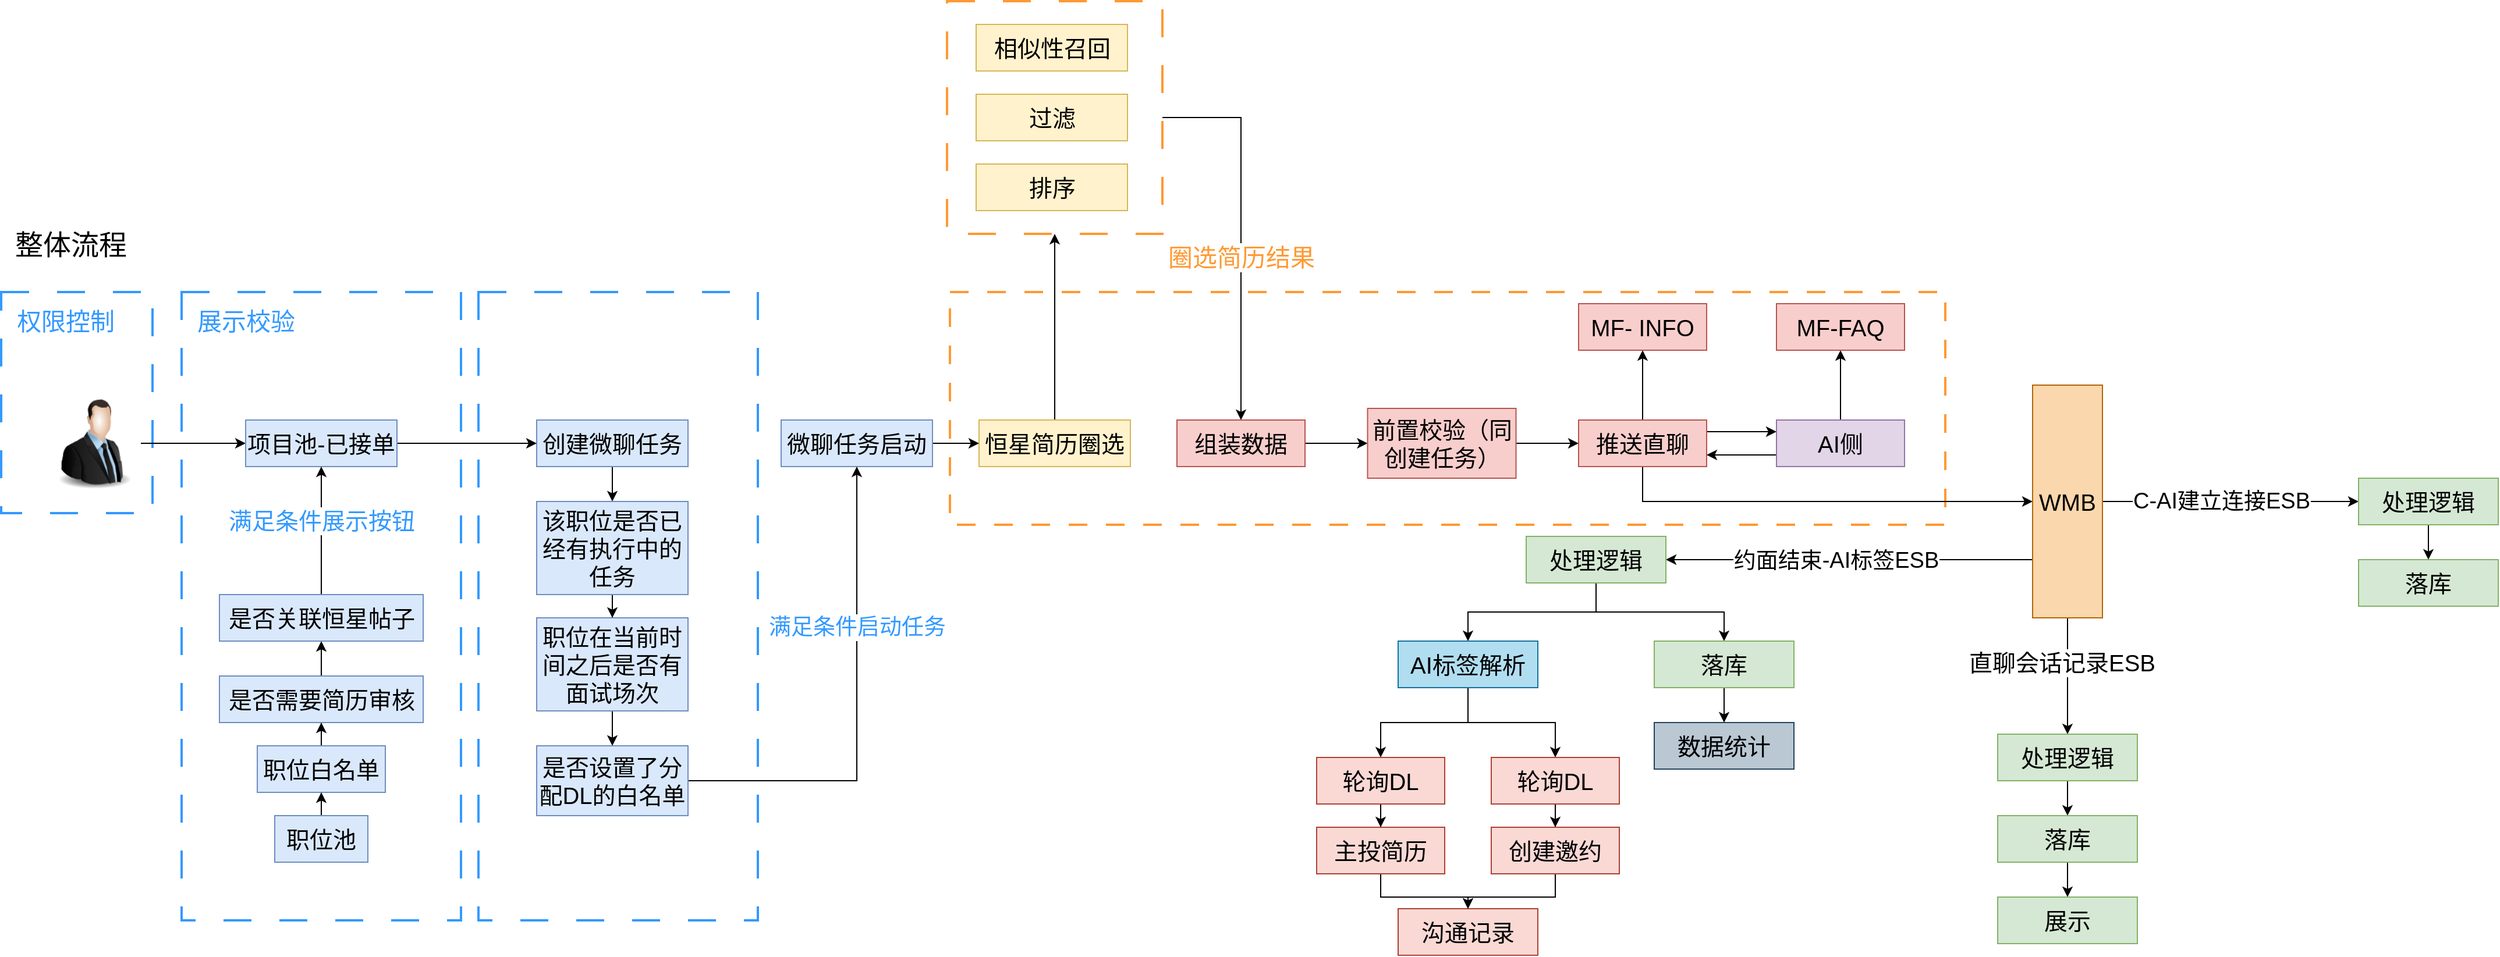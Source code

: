 <mxfile version="21.6.1" type="github">
  <diagram name="第 1 页" id="2LPgw6x0lP4YFarTiaSZ">
    <mxGraphModel dx="2736" dy="1776" grid="1" gridSize="10" guides="1" tooltips="1" connect="1" arrows="1" fold="1" page="0" pageScale="1" pageWidth="827" pageHeight="1169" math="0" shadow="0">
      <root>
        <mxCell id="0" />
        <mxCell id="1" parent="0" />
        <mxCell id="FMsZeif13KGJiMdeBh8e-33" value="" style="rounded=0;whiteSpace=wrap;html=1;dashed=1;dashPattern=8 8;strokeColor=#FF9933;strokeWidth=2;" parent="1" vertex="1">
          <mxGeometry x="255" y="-540" width="855" height="200" as="geometry" />
        </mxCell>
        <mxCell id="YFNmjtGdTgRsqBSVT-xc-40" style="edgeStyle=orthogonalEdgeStyle;rounded=0;orthogonalLoop=1;jettySize=auto;html=1;entryX=0.5;entryY=0;entryDx=0;entryDy=0;" edge="1" parent="1" source="YFNmjtGdTgRsqBSVT-xc-38" target="FMsZeif13KGJiMdeBh8e-42">
          <mxGeometry relative="1" as="geometry" />
        </mxCell>
        <mxCell id="YFNmjtGdTgRsqBSVT-xc-42" value="圈选简历结果" style="edgeLabel;html=1;align=center;verticalAlign=middle;resizable=0;points=[];fontSize=21;fontColor=#FF9933;" vertex="1" connectable="0" parent="YFNmjtGdTgRsqBSVT-xc-40">
          <mxGeometry x="0.022" y="-1" relative="1" as="geometry">
            <mxPoint x="1" y="20" as="offset" />
          </mxGeometry>
        </mxCell>
        <mxCell id="YFNmjtGdTgRsqBSVT-xc-38" value="" style="rounded=0;whiteSpace=wrap;html=1;dashed=1;strokeWidth=2;strokeColor=#FF9933;dashPattern=12 12;" vertex="1" parent="1">
          <mxGeometry x="252.5" y="-790" width="185" height="200" as="geometry" />
        </mxCell>
        <mxCell id="YFNmjtGdTgRsqBSVT-xc-25" value="" style="rounded=0;whiteSpace=wrap;html=1;dashed=1;strokeWidth=2;strokeColor=#3399FF;dashPattern=12 12;" vertex="1" parent="1">
          <mxGeometry x="-150" y="-540" width="240" height="540" as="geometry" />
        </mxCell>
        <mxCell id="YFNmjtGdTgRsqBSVT-xc-14" value="" style="rounded=0;whiteSpace=wrap;html=1;dashed=1;strokeWidth=2;strokeColor=#3399FF;dashPattern=12 12;" vertex="1" parent="1">
          <mxGeometry x="-560" y="-540" width="130" height="190" as="geometry" />
        </mxCell>
        <mxCell id="YFNmjtGdTgRsqBSVT-xc-12" value="" style="rounded=0;whiteSpace=wrap;html=1;dashed=1;strokeWidth=2;strokeColor=#3399FF;dashPattern=12 12;" vertex="1" parent="1">
          <mxGeometry x="-405" y="-540" width="240" height="540" as="geometry" />
        </mxCell>
        <mxCell id="YFNmjtGdTgRsqBSVT-xc-2" style="edgeStyle=orthogonalEdgeStyle;rounded=0;orthogonalLoop=1;jettySize=auto;html=1;entryX=0;entryY=0.5;entryDx=0;entryDy=0;" edge="1" parent="1" source="FMsZeif13KGJiMdeBh8e-35" target="YFNmjtGdTgRsqBSVT-xc-1">
          <mxGeometry relative="1" as="geometry" />
        </mxCell>
        <mxCell id="FMsZeif13KGJiMdeBh8e-35" value="" style="image;html=1;image=img/lib/clip_art/people/Suit_Man_128x128.png;rounded=0;" parent="1" vertex="1">
          <mxGeometry x="-520" y="-450" width="80" height="80" as="geometry" />
        </mxCell>
        <mxCell id="FMsZeif13KGJiMdeBh8e-36" value="整体流程" style="text;html=1;strokeColor=none;fillColor=none;align=center;verticalAlign=middle;whiteSpace=wrap;rounded=0;fontSize=24;" parent="1" vertex="1">
          <mxGeometry x="-560" y="-600" width="120" height="40" as="geometry" />
        </mxCell>
        <mxCell id="YFNmjtGdTgRsqBSVT-xc-27" value="" style="edgeStyle=orthogonalEdgeStyle;rounded=0;orthogonalLoop=1;jettySize=auto;html=1;" edge="1" parent="1" source="FMsZeif13KGJiMdeBh8e-38" target="YFNmjtGdTgRsqBSVT-xc-26">
          <mxGeometry relative="1" as="geometry" />
        </mxCell>
        <mxCell id="FMsZeif13KGJiMdeBh8e-38" value="创建微聊任务" style="whiteSpace=wrap;html=1;verticalAlign=middle;labelBackgroundColor=none;fontSize=20;fillColor=#dae8fc;strokeColor=#6c8ebf;rounded=0;" parent="1" vertex="1">
          <mxGeometry x="-100" y="-430" width="130" height="40" as="geometry" />
        </mxCell>
        <mxCell id="YFNmjtGdTgRsqBSVT-xc-39" style="edgeStyle=orthogonalEdgeStyle;rounded=0;orthogonalLoop=1;jettySize=auto;html=1;" edge="1" parent="1" source="FMsZeif13KGJiMdeBh8e-40" target="YFNmjtGdTgRsqBSVT-xc-38">
          <mxGeometry relative="1" as="geometry" />
        </mxCell>
        <mxCell id="FMsZeif13KGJiMdeBh8e-40" value="恒星简历圈选" style="whiteSpace=wrap;html=1;verticalAlign=middle;labelBackgroundColor=none;fontSize=20;fillColor=#fff2cc;strokeColor=#d6b656;rounded=0;" parent="1" vertex="1">
          <mxGeometry x="280" y="-430" width="130" height="40" as="geometry" />
        </mxCell>
        <mxCell id="YFNmjtGdTgRsqBSVT-xc-72" value="" style="edgeStyle=orthogonalEdgeStyle;rounded=0;orthogonalLoop=1;jettySize=auto;html=1;" edge="1" parent="1" source="FMsZeif13KGJiMdeBh8e-42" target="YFNmjtGdTgRsqBSVT-xc-71">
          <mxGeometry relative="1" as="geometry" />
        </mxCell>
        <mxCell id="FMsZeif13KGJiMdeBh8e-42" value="组装数据" style="whiteSpace=wrap;html=1;verticalAlign=middle;labelBackgroundColor=none;fontSize=20;fillColor=#f8cecc;strokeColor=#b85450;rounded=0;" parent="1" vertex="1">
          <mxGeometry x="450" y="-430" width="110" height="40" as="geometry" />
        </mxCell>
        <mxCell id="FMsZeif13KGJiMdeBh8e-43" value="" style="edgeStyle=orthogonalEdgeStyle;rounded=0;orthogonalLoop=1;jettySize=auto;html=1;" parent="1" source="FMsZeif13KGJiMdeBh8e-44" target="FMsZeif13KGJiMdeBh8e-57" edge="1">
          <mxGeometry relative="1" as="geometry">
            <Array as="points">
              <mxPoint x="935" y="-420" />
              <mxPoint x="935" y="-420" />
            </Array>
          </mxGeometry>
        </mxCell>
        <mxCell id="FMsZeif13KGJiMdeBh8e-60" style="edgeStyle=orthogonalEdgeStyle;rounded=0;orthogonalLoop=1;jettySize=auto;html=1;entryX=0;entryY=0.5;entryDx=0;entryDy=0;" parent="1" source="FMsZeif13KGJiMdeBh8e-44" target="FMsZeif13KGJiMdeBh8e-47" edge="1">
          <mxGeometry relative="1" as="geometry">
            <Array as="points">
              <mxPoint x="850" y="-360" />
            </Array>
          </mxGeometry>
        </mxCell>
        <mxCell id="YFNmjtGdTgRsqBSVT-xc-44" style="edgeStyle=orthogonalEdgeStyle;rounded=0;orthogonalLoop=1;jettySize=auto;html=1;entryX=0.5;entryY=1;entryDx=0;entryDy=0;" edge="1" parent="1" source="FMsZeif13KGJiMdeBh8e-44" target="YFNmjtGdTgRsqBSVT-xc-43">
          <mxGeometry relative="1" as="geometry" />
        </mxCell>
        <mxCell id="FMsZeif13KGJiMdeBh8e-44" value="推送直聊" style="whiteSpace=wrap;html=1;verticalAlign=middle;labelBackgroundColor=none;fontSize=20;fillColor=#f8cecc;strokeColor=#b85450;rounded=0;" parent="1" vertex="1">
          <mxGeometry x="795" y="-430" width="110" height="40" as="geometry" />
        </mxCell>
        <mxCell id="FMsZeif13KGJiMdeBh8e-46" style="edgeStyle=orthogonalEdgeStyle;orthogonalLoop=1;jettySize=auto;html=1;entryX=1;entryY=0.5;entryDx=0;entryDy=0;" parent="1" source="FMsZeif13KGJiMdeBh8e-47" target="FMsZeif13KGJiMdeBh8e-52" edge="1">
          <mxGeometry relative="1" as="geometry">
            <Array as="points">
              <mxPoint x="1165" y="-310" />
              <mxPoint x="1165" y="-310" />
            </Array>
          </mxGeometry>
        </mxCell>
        <mxCell id="YFNmjtGdTgRsqBSVT-xc-46" value="约面结束-AI标签ESB" style="edgeLabel;html=1;align=center;verticalAlign=middle;resizable=0;points=[];fontSize=19;" vertex="1" connectable="0" parent="FMsZeif13KGJiMdeBh8e-46">
          <mxGeometry x="0.071" y="1" relative="1" as="geometry">
            <mxPoint x="-1" as="offset" />
          </mxGeometry>
        </mxCell>
        <mxCell id="YFNmjtGdTgRsqBSVT-xc-48" style="edgeStyle=orthogonalEdgeStyle;rounded=0;orthogonalLoop=1;jettySize=auto;html=1;entryX=0.5;entryY=0;entryDx=0;entryDy=0;" edge="1" parent="1" source="FMsZeif13KGJiMdeBh8e-47" target="YFNmjtGdTgRsqBSVT-xc-47">
          <mxGeometry relative="1" as="geometry" />
        </mxCell>
        <mxCell id="YFNmjtGdTgRsqBSVT-xc-49" value="直聊会话记录ESB" style="edgeLabel;html=1;align=center;verticalAlign=middle;resizable=0;points=[];fontSize=20;" vertex="1" connectable="0" parent="YFNmjtGdTgRsqBSVT-xc-48">
          <mxGeometry x="-0.238" y="-5" relative="1" as="geometry">
            <mxPoint as="offset" />
          </mxGeometry>
        </mxCell>
        <mxCell id="YFNmjtGdTgRsqBSVT-xc-55" style="edgeStyle=orthogonalEdgeStyle;rounded=0;orthogonalLoop=1;jettySize=auto;html=1;entryX=0;entryY=0.5;entryDx=0;entryDy=0;" edge="1" parent="1" source="FMsZeif13KGJiMdeBh8e-47" target="YFNmjtGdTgRsqBSVT-xc-54">
          <mxGeometry relative="1" as="geometry" />
        </mxCell>
        <mxCell id="YFNmjtGdTgRsqBSVT-xc-56" value="C-AI建立连接ESB" style="edgeLabel;html=1;align=center;verticalAlign=middle;resizable=0;points=[];fontSize=19;" vertex="1" connectable="0" parent="YFNmjtGdTgRsqBSVT-xc-55">
          <mxGeometry x="-0.176" y="1" relative="1" as="geometry">
            <mxPoint x="11" y="1" as="offset" />
          </mxGeometry>
        </mxCell>
        <mxCell id="FMsZeif13KGJiMdeBh8e-47" value="WMB" style="whiteSpace=wrap;html=1;verticalAlign=middle;labelBackgroundColor=none;fontSize=20;fillColor=#fad7ac;strokeColor=#b46504;rounded=0;" parent="1" vertex="1">
          <mxGeometry x="1185" y="-460" width="60" height="200" as="geometry" />
        </mxCell>
        <mxCell id="YFNmjtGdTgRsqBSVT-xc-76" style="edgeStyle=orthogonalEdgeStyle;rounded=0;orthogonalLoop=1;jettySize=auto;html=1;" edge="1" parent="1" source="FMsZeif13KGJiMdeBh8e-52" target="FMsZeif13KGJiMdeBh8e-63">
          <mxGeometry relative="1" as="geometry" />
        </mxCell>
        <mxCell id="YFNmjtGdTgRsqBSVT-xc-79" value="" style="edgeStyle=orthogonalEdgeStyle;rounded=0;orthogonalLoop=1;jettySize=auto;html=1;" edge="1" parent="1" source="FMsZeif13KGJiMdeBh8e-52" target="YFNmjtGdTgRsqBSVT-xc-78">
          <mxGeometry relative="1" as="geometry" />
        </mxCell>
        <mxCell id="FMsZeif13KGJiMdeBh8e-52" value="处理逻辑" style="whiteSpace=wrap;html=1;verticalAlign=middle;labelBackgroundColor=none;fontSize=20;fillColor=#d5e8d4;strokeColor=#82b366;rounded=0;" parent="1" vertex="1">
          <mxGeometry x="750" y="-330" width="120" height="40" as="geometry" />
        </mxCell>
        <mxCell id="FMsZeif13KGJiMdeBh8e-61" style="edgeStyle=orthogonalEdgeStyle;rounded=0;orthogonalLoop=1;jettySize=auto;html=1;entryX=1;entryY=0.75;entryDx=0;entryDy=0;" parent="1" source="FMsZeif13KGJiMdeBh8e-57" target="FMsZeif13KGJiMdeBh8e-44" edge="1">
          <mxGeometry relative="1" as="geometry">
            <Array as="points">
              <mxPoint x="945" y="-400" />
              <mxPoint x="945" y="-400" />
            </Array>
          </mxGeometry>
        </mxCell>
        <mxCell id="YFNmjtGdTgRsqBSVT-xc-45" style="edgeStyle=orthogonalEdgeStyle;rounded=0;orthogonalLoop=1;jettySize=auto;html=1;entryX=0.5;entryY=1;entryDx=0;entryDy=0;" edge="1" parent="1" source="FMsZeif13KGJiMdeBh8e-57" target="FMsZeif13KGJiMdeBh8e-58">
          <mxGeometry relative="1" as="geometry" />
        </mxCell>
        <mxCell id="FMsZeif13KGJiMdeBh8e-57" value="AI侧" style="whiteSpace=wrap;html=1;verticalAlign=middle;labelBackgroundColor=none;fontSize=20;fillColor=#e1d5e7;strokeColor=#9673a6;rounded=0;" parent="1" vertex="1">
          <mxGeometry x="965" y="-430" width="110" height="40" as="geometry" />
        </mxCell>
        <mxCell id="FMsZeif13KGJiMdeBh8e-58" value="MF-FAQ" style="whiteSpace=wrap;html=1;verticalAlign=middle;labelBackgroundColor=none;fontSize=20;fillColor=#f8cecc;strokeColor=#b85450;rounded=0;" parent="1" vertex="1">
          <mxGeometry x="965" y="-530" width="110" height="40" as="geometry" />
        </mxCell>
        <mxCell id="FMsZeif13KGJiMdeBh8e-76" style="edgeStyle=orthogonalEdgeStyle;rounded=0;orthogonalLoop=1;jettySize=auto;html=1;entryX=0.5;entryY=0;entryDx=0;entryDy=0;" parent="1" source="FMsZeif13KGJiMdeBh8e-63" target="FMsZeif13KGJiMdeBh8e-75" edge="1">
          <mxGeometry relative="1" as="geometry" />
        </mxCell>
        <mxCell id="FMsZeif13KGJiMdeBh8e-77" style="edgeStyle=orthogonalEdgeStyle;rounded=0;orthogonalLoop=1;jettySize=auto;html=1;entryX=0.5;entryY=0;entryDx=0;entryDy=0;" parent="1" source="FMsZeif13KGJiMdeBh8e-63" target="FMsZeif13KGJiMdeBh8e-74" edge="1">
          <mxGeometry relative="1" as="geometry" />
        </mxCell>
        <mxCell id="FMsZeif13KGJiMdeBh8e-63" value="AI标签解析" style="whiteSpace=wrap;html=1;verticalAlign=middle;labelBackgroundColor=none;fontSize=20;fillColor=#b1ddf0;strokeColor=#10739e;rounded=0;" parent="1" vertex="1">
          <mxGeometry x="640" y="-240" width="120" height="40" as="geometry" />
        </mxCell>
        <mxCell id="FMsZeif13KGJiMdeBh8e-65" value="数据统计" style="whiteSpace=wrap;html=1;verticalAlign=middle;labelBackgroundColor=none;fontSize=20;fillColor=#bac8d3;strokeColor=#23445d;rounded=0;" parent="1" vertex="1">
          <mxGeometry x="860" y="-170" width="120" height="40" as="geometry" />
        </mxCell>
        <mxCell id="YFNmjtGdTgRsqBSVT-xc-69" style="edgeStyle=orthogonalEdgeStyle;rounded=0;orthogonalLoop=1;jettySize=auto;html=1;entryX=0.5;entryY=0;entryDx=0;entryDy=0;" edge="1" parent="1" source="FMsZeif13KGJiMdeBh8e-74" target="YFNmjtGdTgRsqBSVT-xc-68">
          <mxGeometry relative="1" as="geometry" />
        </mxCell>
        <mxCell id="FMsZeif13KGJiMdeBh8e-74" value="轮询DL" style="whiteSpace=wrap;html=1;verticalAlign=middle;labelBackgroundColor=none;fontSize=20;fillColor=#fad9d5;strokeColor=#ae4132;rounded=0;" parent="1" vertex="1">
          <mxGeometry x="720" y="-140" width="110" height="40" as="geometry" />
        </mxCell>
        <mxCell id="YFNmjtGdTgRsqBSVT-xc-65" style="edgeStyle=orthogonalEdgeStyle;rounded=0;orthogonalLoop=1;jettySize=auto;html=1;" edge="1" parent="1" source="FMsZeif13KGJiMdeBh8e-75" target="YFNmjtGdTgRsqBSVT-xc-63">
          <mxGeometry relative="1" as="geometry" />
        </mxCell>
        <mxCell id="FMsZeif13KGJiMdeBh8e-75" value="轮询DL" style="whiteSpace=wrap;html=1;verticalAlign=middle;labelBackgroundColor=none;fontSize=20;fillColor=#fad9d5;strokeColor=#ae4132;rounded=0;" parent="1" vertex="1">
          <mxGeometry x="570" y="-140" width="110" height="40" as="geometry" />
        </mxCell>
        <mxCell id="FMsZeif13KGJiMdeBh8e-78" value="沟通记录" style="whiteSpace=wrap;html=1;verticalAlign=middle;labelBackgroundColor=none;fontSize=20;fillColor=#fad9d5;strokeColor=#ae4132;rounded=0;" parent="1" vertex="1">
          <mxGeometry x="640" y="-10" width="120" height="40" as="geometry" />
        </mxCell>
        <mxCell id="YFNmjtGdTgRsqBSVT-xc-11" style="edgeStyle=orthogonalEdgeStyle;rounded=0;orthogonalLoop=1;jettySize=auto;html=1;" edge="1" parent="1" source="YFNmjtGdTgRsqBSVT-xc-1" target="FMsZeif13KGJiMdeBh8e-38">
          <mxGeometry relative="1" as="geometry" />
        </mxCell>
        <mxCell id="YFNmjtGdTgRsqBSVT-xc-1" value="项目池-已接单" style="whiteSpace=wrap;html=1;verticalAlign=middle;labelBackgroundColor=none;fontSize=20;fillColor=#dae8fc;strokeColor=#6c8ebf;rounded=0;" vertex="1" parent="1">
          <mxGeometry x="-350" y="-430" width="130" height="40" as="geometry" />
        </mxCell>
        <mxCell id="YFNmjtGdTgRsqBSVT-xc-6" value="" style="edgeStyle=orthogonalEdgeStyle;rounded=0;orthogonalLoop=1;jettySize=auto;html=1;" edge="1" parent="1" source="YFNmjtGdTgRsqBSVT-xc-3" target="YFNmjtGdTgRsqBSVT-xc-5">
          <mxGeometry relative="1" as="geometry" />
        </mxCell>
        <mxCell id="YFNmjtGdTgRsqBSVT-xc-3" value="职位池" style="whiteSpace=wrap;html=1;verticalAlign=middle;labelBackgroundColor=none;fontSize=20;fillColor=#dae8fc;strokeColor=#6c8ebf;rounded=0;" vertex="1" parent="1">
          <mxGeometry x="-325" y="-90" width="80" height="40" as="geometry" />
        </mxCell>
        <mxCell id="YFNmjtGdTgRsqBSVT-xc-8" value="" style="edgeStyle=orthogonalEdgeStyle;rounded=0;orthogonalLoop=1;jettySize=auto;html=1;" edge="1" parent="1" source="YFNmjtGdTgRsqBSVT-xc-5" target="YFNmjtGdTgRsqBSVT-xc-7">
          <mxGeometry relative="1" as="geometry" />
        </mxCell>
        <mxCell id="YFNmjtGdTgRsqBSVT-xc-5" value="职位白名单" style="whiteSpace=wrap;html=1;verticalAlign=middle;labelBackgroundColor=none;fontSize=20;fillColor=#dae8fc;strokeColor=#6c8ebf;rounded=0;" vertex="1" parent="1">
          <mxGeometry x="-340" y="-150" width="110" height="40" as="geometry" />
        </mxCell>
        <mxCell id="YFNmjtGdTgRsqBSVT-xc-22" value="" style="edgeStyle=orthogonalEdgeStyle;rounded=0;orthogonalLoop=1;jettySize=auto;html=1;" edge="1" parent="1" source="YFNmjtGdTgRsqBSVT-xc-7" target="YFNmjtGdTgRsqBSVT-xc-21">
          <mxGeometry relative="1" as="geometry" />
        </mxCell>
        <mxCell id="YFNmjtGdTgRsqBSVT-xc-7" value="是否需要简历审核" style="whiteSpace=wrap;html=1;verticalAlign=middle;labelBackgroundColor=none;fontSize=20;fillColor=#dae8fc;strokeColor=#6c8ebf;rounded=0;" vertex="1" parent="1">
          <mxGeometry x="-372.5" y="-210" width="175" height="40" as="geometry" />
        </mxCell>
        <mxCell id="YFNmjtGdTgRsqBSVT-xc-13" value="展示校验" style="text;html=1;strokeColor=none;fillColor=none;align=center;verticalAlign=middle;rounded=0;fontSize=21;fontColor=#3399FF;" vertex="1" parent="1">
          <mxGeometry x="-405" y="-540" width="110" height="50" as="geometry" />
        </mxCell>
        <mxCell id="YFNmjtGdTgRsqBSVT-xc-15" value="权限控制" style="text;html=1;strokeColor=none;fillColor=none;align=center;verticalAlign=middle;rounded=0;fontSize=21;fontColor=#3399FF;" vertex="1" parent="1">
          <mxGeometry x="-560" y="-540" width="110" height="50" as="geometry" />
        </mxCell>
        <mxCell id="YFNmjtGdTgRsqBSVT-xc-19" style="edgeStyle=orthogonalEdgeStyle;rounded=0;orthogonalLoop=1;jettySize=auto;html=1;entryX=0;entryY=0.5;entryDx=0;entryDy=0;" edge="1" parent="1" source="YFNmjtGdTgRsqBSVT-xc-17" target="FMsZeif13KGJiMdeBh8e-40">
          <mxGeometry relative="1" as="geometry" />
        </mxCell>
        <mxCell id="YFNmjtGdTgRsqBSVT-xc-17" value="微聊任务启动" style="whiteSpace=wrap;html=1;verticalAlign=middle;labelBackgroundColor=none;fontSize=20;fillColor=#dae8fc;strokeColor=#6c8ebf;rounded=0;" vertex="1" parent="1">
          <mxGeometry x="110" y="-430" width="130" height="40" as="geometry" />
        </mxCell>
        <mxCell id="YFNmjtGdTgRsqBSVT-xc-23" style="edgeStyle=orthogonalEdgeStyle;rounded=0;orthogonalLoop=1;jettySize=auto;html=1;" edge="1" parent="1" source="YFNmjtGdTgRsqBSVT-xc-21" target="YFNmjtGdTgRsqBSVT-xc-1">
          <mxGeometry relative="1" as="geometry" />
        </mxCell>
        <mxCell id="YFNmjtGdTgRsqBSVT-xc-24" value="满足条件展示按钮" style="edgeLabel;html=1;align=center;verticalAlign=middle;resizable=0;points=[];fontSize=20;fontColor=#3399FF;" vertex="1" connectable="0" parent="YFNmjtGdTgRsqBSVT-xc-23">
          <mxGeometry x="0.164" relative="1" as="geometry">
            <mxPoint as="offset" />
          </mxGeometry>
        </mxCell>
        <mxCell id="YFNmjtGdTgRsqBSVT-xc-21" value="是否关联恒星帖子" style="whiteSpace=wrap;html=1;verticalAlign=middle;labelBackgroundColor=none;fontSize=20;fillColor=#dae8fc;strokeColor=#6c8ebf;rounded=0;" vertex="1" parent="1">
          <mxGeometry x="-372.5" y="-280" width="175" height="40" as="geometry" />
        </mxCell>
        <mxCell id="YFNmjtGdTgRsqBSVT-xc-29" value="" style="edgeStyle=orthogonalEdgeStyle;rounded=0;orthogonalLoop=1;jettySize=auto;html=1;" edge="1" parent="1" source="YFNmjtGdTgRsqBSVT-xc-26" target="YFNmjtGdTgRsqBSVT-xc-28">
          <mxGeometry relative="1" as="geometry" />
        </mxCell>
        <mxCell id="YFNmjtGdTgRsqBSVT-xc-26" value="该职位是否已经有执行中的任务" style="whiteSpace=wrap;html=1;verticalAlign=middle;labelBackgroundColor=none;fontSize=20;fillColor=#dae8fc;strokeColor=#6c8ebf;rounded=0;" vertex="1" parent="1">
          <mxGeometry x="-100" y="-360" width="130" height="80" as="geometry" />
        </mxCell>
        <mxCell id="YFNmjtGdTgRsqBSVT-xc-31" value="" style="edgeStyle=orthogonalEdgeStyle;rounded=0;orthogonalLoop=1;jettySize=auto;html=1;" edge="1" parent="1" source="YFNmjtGdTgRsqBSVT-xc-28" target="YFNmjtGdTgRsqBSVT-xc-30">
          <mxGeometry relative="1" as="geometry" />
        </mxCell>
        <mxCell id="YFNmjtGdTgRsqBSVT-xc-28" value="职位在当前时间之后是否有面试场次" style="whiteSpace=wrap;html=1;verticalAlign=middle;labelBackgroundColor=none;fontSize=20;fillColor=#dae8fc;strokeColor=#6c8ebf;rounded=0;" vertex="1" parent="1">
          <mxGeometry x="-100" y="-260" width="130" height="80" as="geometry" />
        </mxCell>
        <mxCell id="YFNmjtGdTgRsqBSVT-xc-32" style="edgeStyle=orthogonalEdgeStyle;rounded=0;orthogonalLoop=1;jettySize=auto;html=1;entryX=0.5;entryY=1;entryDx=0;entryDy=0;" edge="1" parent="1" source="YFNmjtGdTgRsqBSVT-xc-30" target="YFNmjtGdTgRsqBSVT-xc-17">
          <mxGeometry relative="1" as="geometry" />
        </mxCell>
        <mxCell id="YFNmjtGdTgRsqBSVT-xc-33" value="满足条件启动任务" style="edgeLabel;html=1;align=center;verticalAlign=middle;resizable=0;points=[];fontSize=19;fontColor=#3399FF;" vertex="1" connectable="0" parent="YFNmjtGdTgRsqBSVT-xc-32">
          <mxGeometry x="0.335" relative="1" as="geometry">
            <mxPoint as="offset" />
          </mxGeometry>
        </mxCell>
        <mxCell id="YFNmjtGdTgRsqBSVT-xc-30" value="是否设置了分配DL的白名单" style="whiteSpace=wrap;html=1;verticalAlign=middle;labelBackgroundColor=none;fontSize=20;fillColor=#dae8fc;strokeColor=#6c8ebf;rounded=0;" vertex="1" parent="1">
          <mxGeometry x="-100" y="-150" width="130" height="60" as="geometry" />
        </mxCell>
        <mxCell id="YFNmjtGdTgRsqBSVT-xc-34" value="相似性召回" style="whiteSpace=wrap;html=1;verticalAlign=middle;labelBackgroundColor=none;fontSize=20;fillColor=#fff2cc;strokeColor=#d6b656;rounded=0;" vertex="1" parent="1">
          <mxGeometry x="277.5" y="-770" width="130" height="40" as="geometry" />
        </mxCell>
        <mxCell id="YFNmjtGdTgRsqBSVT-xc-36" value="过滤" style="whiteSpace=wrap;html=1;verticalAlign=middle;labelBackgroundColor=none;fontSize=20;fillColor=#fff2cc;strokeColor=#d6b656;rounded=0;" vertex="1" parent="1">
          <mxGeometry x="277.5" y="-710" width="130" height="40" as="geometry" />
        </mxCell>
        <mxCell id="YFNmjtGdTgRsqBSVT-xc-37" value="排序" style="whiteSpace=wrap;html=1;verticalAlign=middle;labelBackgroundColor=none;fontSize=20;fillColor=#fff2cc;strokeColor=#d6b656;rounded=0;" vertex="1" parent="1">
          <mxGeometry x="277.5" y="-650" width="130" height="40" as="geometry" />
        </mxCell>
        <mxCell id="YFNmjtGdTgRsqBSVT-xc-43" value="MF- INFO" style="whiteSpace=wrap;html=1;verticalAlign=middle;labelBackgroundColor=none;fontSize=20;fillColor=#f8cecc;strokeColor=#b85450;rounded=0;" vertex="1" parent="1">
          <mxGeometry x="795" y="-530" width="110" height="40" as="geometry" />
        </mxCell>
        <mxCell id="YFNmjtGdTgRsqBSVT-xc-51" value="" style="edgeStyle=orthogonalEdgeStyle;rounded=0;orthogonalLoop=1;jettySize=auto;html=1;" edge="1" parent="1" source="YFNmjtGdTgRsqBSVT-xc-47" target="YFNmjtGdTgRsqBSVT-xc-50">
          <mxGeometry relative="1" as="geometry" />
        </mxCell>
        <mxCell id="YFNmjtGdTgRsqBSVT-xc-47" value="处理逻辑" style="whiteSpace=wrap;html=1;verticalAlign=middle;labelBackgroundColor=none;fontSize=20;fillColor=#d5e8d4;strokeColor=#82b366;rounded=0;" vertex="1" parent="1">
          <mxGeometry x="1155" y="-160" width="120" height="40" as="geometry" />
        </mxCell>
        <mxCell id="YFNmjtGdTgRsqBSVT-xc-53" value="" style="edgeStyle=orthogonalEdgeStyle;rounded=0;orthogonalLoop=1;jettySize=auto;html=1;" edge="1" parent="1" source="YFNmjtGdTgRsqBSVT-xc-50" target="YFNmjtGdTgRsqBSVT-xc-52">
          <mxGeometry relative="1" as="geometry" />
        </mxCell>
        <mxCell id="YFNmjtGdTgRsqBSVT-xc-50" value="落库" style="whiteSpace=wrap;html=1;verticalAlign=middle;labelBackgroundColor=none;fontSize=20;fillColor=#d5e8d4;strokeColor=#82b366;rounded=0;" vertex="1" parent="1">
          <mxGeometry x="1155" y="-90" width="120" height="40" as="geometry" />
        </mxCell>
        <mxCell id="YFNmjtGdTgRsqBSVT-xc-52" value="展示" style="whiteSpace=wrap;html=1;verticalAlign=middle;labelBackgroundColor=none;fontSize=20;fillColor=#d5e8d4;strokeColor=#82b366;rounded=0;" vertex="1" parent="1">
          <mxGeometry x="1155" y="-20" width="120" height="40" as="geometry" />
        </mxCell>
        <mxCell id="YFNmjtGdTgRsqBSVT-xc-58" value="" style="edgeStyle=orthogonalEdgeStyle;rounded=0;orthogonalLoop=1;jettySize=auto;html=1;" edge="1" parent="1" source="YFNmjtGdTgRsqBSVT-xc-54" target="YFNmjtGdTgRsqBSVT-xc-57">
          <mxGeometry relative="1" as="geometry" />
        </mxCell>
        <mxCell id="YFNmjtGdTgRsqBSVT-xc-54" value="处理逻辑" style="whiteSpace=wrap;html=1;verticalAlign=middle;labelBackgroundColor=none;fontSize=20;fillColor=#d5e8d4;strokeColor=#82b366;rounded=0;" vertex="1" parent="1">
          <mxGeometry x="1465" y="-380" width="120" height="40" as="geometry" />
        </mxCell>
        <mxCell id="YFNmjtGdTgRsqBSVT-xc-57" value="落库" style="whiteSpace=wrap;html=1;verticalAlign=middle;labelBackgroundColor=none;fontSize=20;fillColor=#d5e8d4;strokeColor=#82b366;rounded=0;" vertex="1" parent="1">
          <mxGeometry x="1465" y="-310" width="120" height="40" as="geometry" />
        </mxCell>
        <mxCell id="YFNmjtGdTgRsqBSVT-xc-66" style="edgeStyle=orthogonalEdgeStyle;rounded=0;orthogonalLoop=1;jettySize=auto;html=1;entryX=0.5;entryY=0;entryDx=0;entryDy=0;" edge="1" parent="1" source="YFNmjtGdTgRsqBSVT-xc-63" target="FMsZeif13KGJiMdeBh8e-78">
          <mxGeometry relative="1" as="geometry" />
        </mxCell>
        <mxCell id="YFNmjtGdTgRsqBSVT-xc-63" value="主投简历" style="whiteSpace=wrap;html=1;verticalAlign=middle;labelBackgroundColor=none;fontSize=20;fillColor=#fad9d5;strokeColor=#ae4132;rounded=0;" vertex="1" parent="1">
          <mxGeometry x="570" y="-80" width="110" height="40" as="geometry" />
        </mxCell>
        <mxCell id="YFNmjtGdTgRsqBSVT-xc-70" style="edgeStyle=orthogonalEdgeStyle;rounded=0;orthogonalLoop=1;jettySize=auto;html=1;entryX=0.5;entryY=0;entryDx=0;entryDy=0;" edge="1" parent="1" source="YFNmjtGdTgRsqBSVT-xc-68" target="FMsZeif13KGJiMdeBh8e-78">
          <mxGeometry relative="1" as="geometry" />
        </mxCell>
        <mxCell id="YFNmjtGdTgRsqBSVT-xc-68" value="创建邀约" style="whiteSpace=wrap;html=1;verticalAlign=middle;labelBackgroundColor=none;fontSize=20;fillColor=#fad9d5;strokeColor=#ae4132;rounded=0;" vertex="1" parent="1">
          <mxGeometry x="720" y="-80" width="110" height="40" as="geometry" />
        </mxCell>
        <mxCell id="YFNmjtGdTgRsqBSVT-xc-73" style="edgeStyle=orthogonalEdgeStyle;rounded=0;orthogonalLoop=1;jettySize=auto;html=1;entryX=0;entryY=0.5;entryDx=0;entryDy=0;" edge="1" parent="1" source="YFNmjtGdTgRsqBSVT-xc-71" target="FMsZeif13KGJiMdeBh8e-44">
          <mxGeometry relative="1" as="geometry" />
        </mxCell>
        <mxCell id="YFNmjtGdTgRsqBSVT-xc-71" value="前置校验（同创建任务）" style="whiteSpace=wrap;html=1;verticalAlign=middle;labelBackgroundColor=none;fontSize=20;fillColor=#f8cecc;strokeColor=#b85450;rounded=0;" vertex="1" parent="1">
          <mxGeometry x="613.75" y="-440" width="127.5" height="60" as="geometry" />
        </mxCell>
        <mxCell id="YFNmjtGdTgRsqBSVT-xc-80" style="edgeStyle=orthogonalEdgeStyle;rounded=0;orthogonalLoop=1;jettySize=auto;html=1;" edge="1" parent="1" source="YFNmjtGdTgRsqBSVT-xc-78" target="FMsZeif13KGJiMdeBh8e-65">
          <mxGeometry relative="1" as="geometry" />
        </mxCell>
        <mxCell id="YFNmjtGdTgRsqBSVT-xc-78" value="落库" style="whiteSpace=wrap;html=1;verticalAlign=middle;labelBackgroundColor=none;fontSize=20;fillColor=#d5e8d4;strokeColor=#82b366;rounded=0;" vertex="1" parent="1">
          <mxGeometry x="860" y="-240" width="120" height="40" as="geometry" />
        </mxCell>
      </root>
    </mxGraphModel>
  </diagram>
</mxfile>
